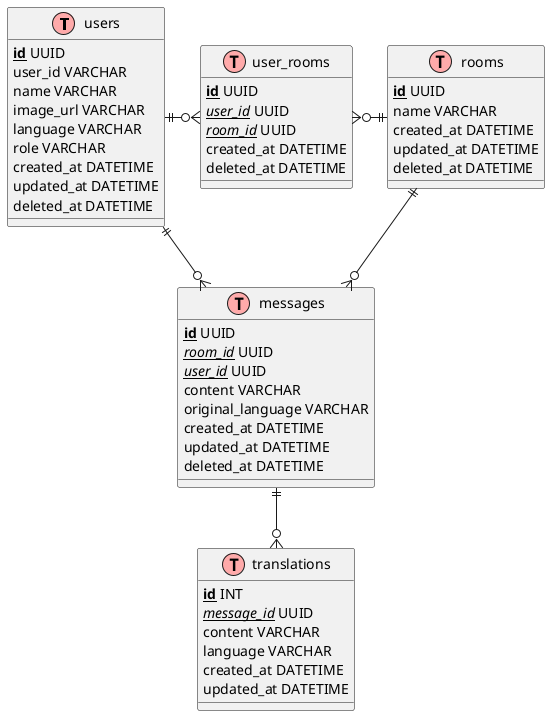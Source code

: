 @startuml

!define table(x) class x << (T,#FFAAAA) >>
!define primary_key(x) <b><u>x</u></b>
!define foreign_key(x) <i><u>x</u></i>

table(users) {
  primary_key(id) UUID
  user_id VARCHAR
  name VARCHAR
  image_url VARCHAR
  language VARCHAR
  role VARCHAR
  created_at DATETIME
  updated_at DATETIME
  deleted_at DATETIME
}

table(rooms) {
  primary_key(id) UUID
  name VARCHAR
  created_at DATETIME
  updated_at DATETIME
  deleted_at DATETIME
}

table(user_rooms) {
  primary_key(id) UUID
  foreign_key(user_id) UUID
  foreign_key(room_id) UUID
  created_at DATETIME
  deleted_at DATETIME
}

table(messages) {
  primary_key(id) UUID
  foreign_key(room_id) UUID
  foreign_key(user_id) UUID
  content VARCHAR
  original_language VARCHAR
  created_at DATETIME
  updated_at DATETIME
  deleted_at DATETIME
}

table(translations) {
  primary_key(id) INT
  foreign_key(message_id) UUID
  content VARCHAR
  language VARCHAR
  created_at DATETIME
  updated_at DATETIME
}

users ||-r-o{ user_rooms
rooms ||-l-o{ user_rooms
rooms ||--o{ messages
users ||--o{ messages
messages ||--o{ translations

@enduml
